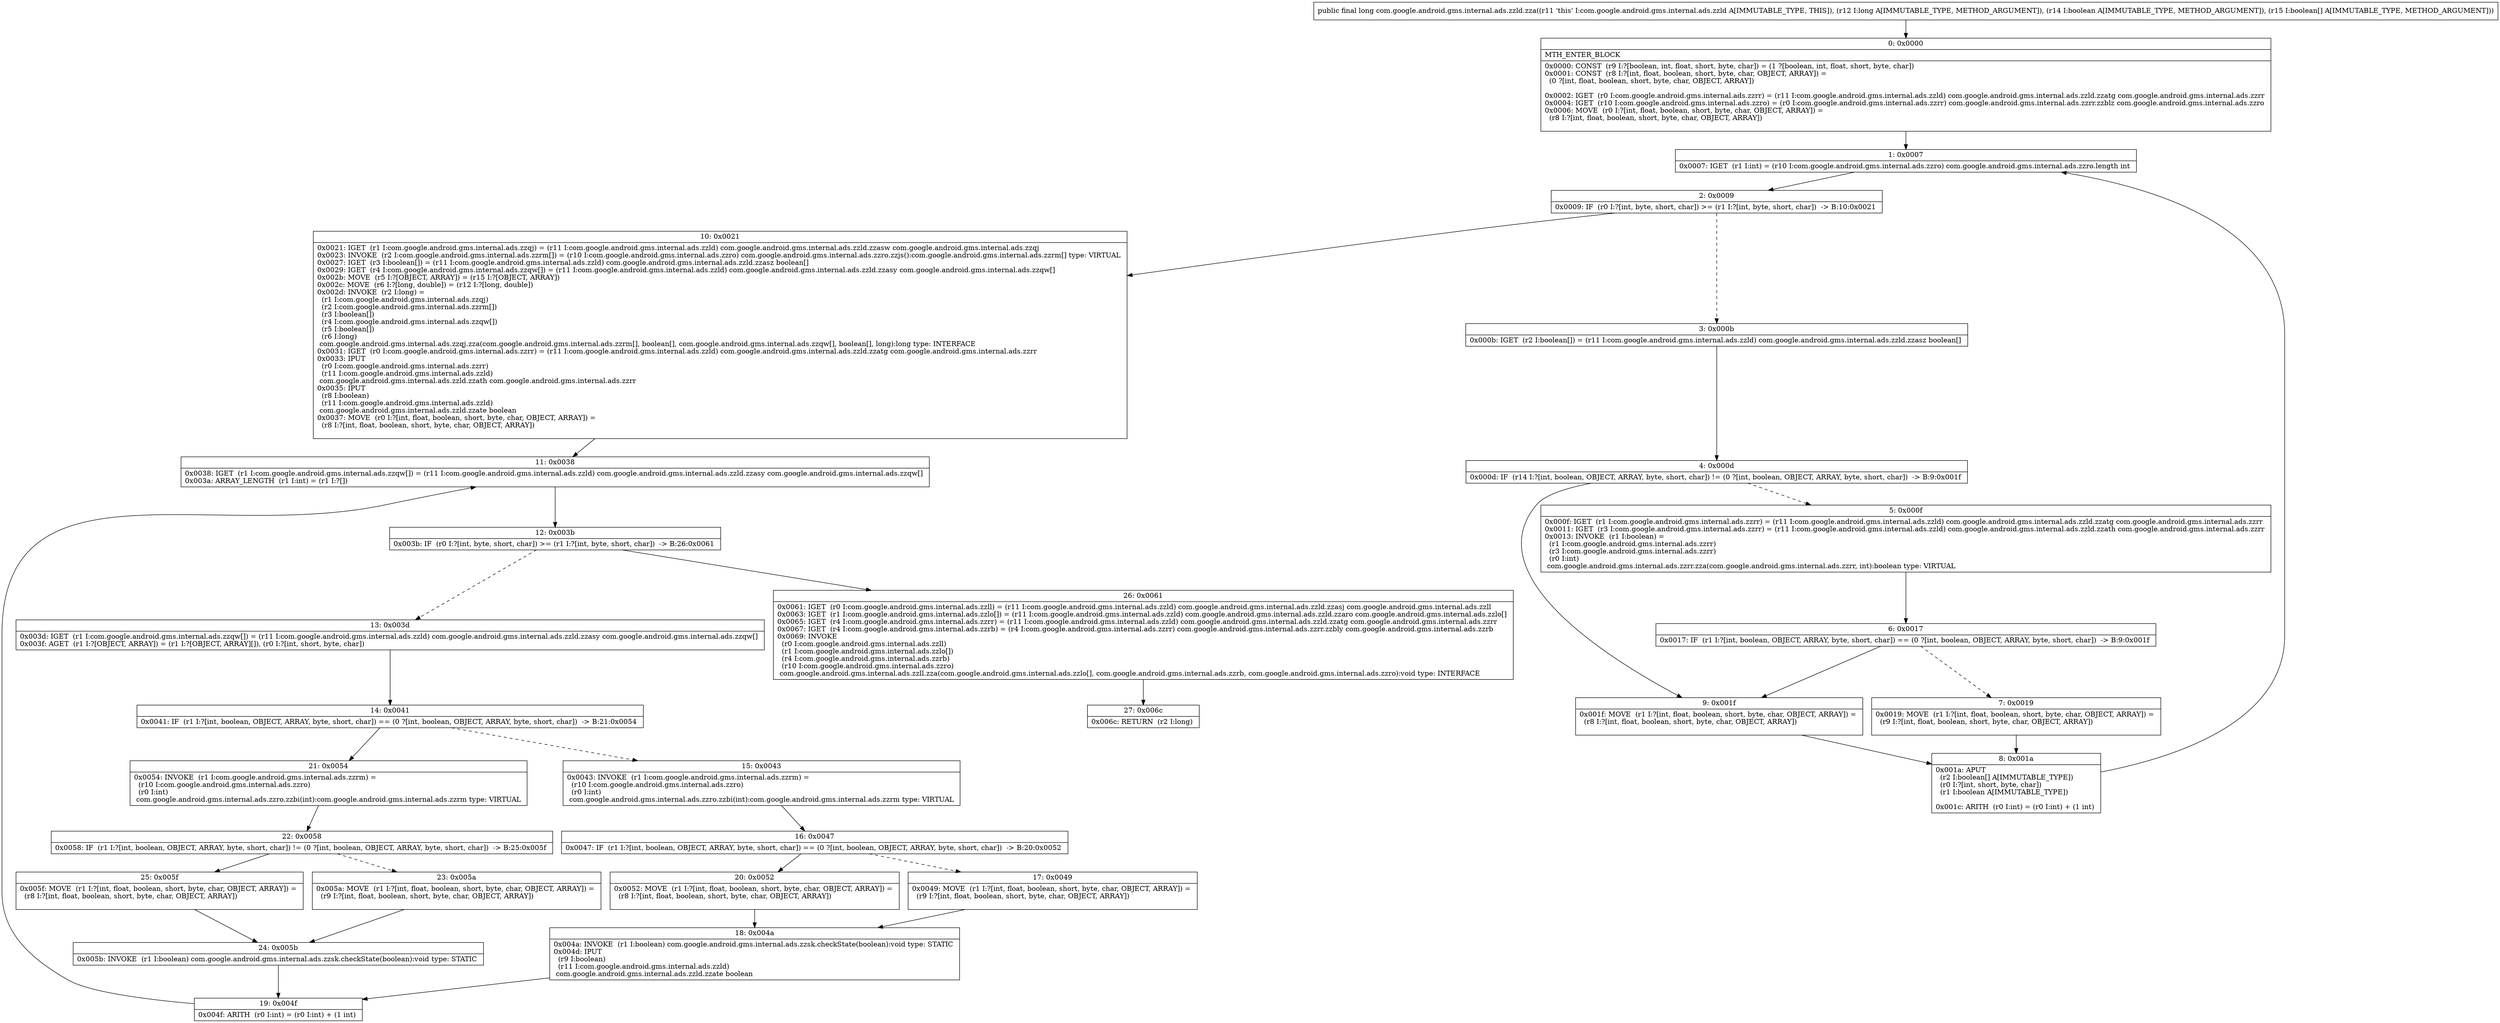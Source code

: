 digraph "CFG forcom.google.android.gms.internal.ads.zzld.zza(JZ[Z)J" {
Node_0 [shape=record,label="{0\:\ 0x0000|MTH_ENTER_BLOCK\l|0x0000: CONST  (r9 I:?[boolean, int, float, short, byte, char]) = (1 ?[boolean, int, float, short, byte, char]) \l0x0001: CONST  (r8 I:?[int, float, boolean, short, byte, char, OBJECT, ARRAY]) = \l  (0 ?[int, float, boolean, short, byte, char, OBJECT, ARRAY])\l \l0x0002: IGET  (r0 I:com.google.android.gms.internal.ads.zzrr) = (r11 I:com.google.android.gms.internal.ads.zzld) com.google.android.gms.internal.ads.zzld.zzatg com.google.android.gms.internal.ads.zzrr \l0x0004: IGET  (r10 I:com.google.android.gms.internal.ads.zzro) = (r0 I:com.google.android.gms.internal.ads.zzrr) com.google.android.gms.internal.ads.zzrr.zzblz com.google.android.gms.internal.ads.zzro \l0x0006: MOVE  (r0 I:?[int, float, boolean, short, byte, char, OBJECT, ARRAY]) = \l  (r8 I:?[int, float, boolean, short, byte, char, OBJECT, ARRAY])\l \l}"];
Node_1 [shape=record,label="{1\:\ 0x0007|0x0007: IGET  (r1 I:int) = (r10 I:com.google.android.gms.internal.ads.zzro) com.google.android.gms.internal.ads.zzro.length int \l}"];
Node_2 [shape=record,label="{2\:\ 0x0009|0x0009: IF  (r0 I:?[int, byte, short, char]) \>= (r1 I:?[int, byte, short, char])  \-\> B:10:0x0021 \l}"];
Node_3 [shape=record,label="{3\:\ 0x000b|0x000b: IGET  (r2 I:boolean[]) = (r11 I:com.google.android.gms.internal.ads.zzld) com.google.android.gms.internal.ads.zzld.zzasz boolean[] \l}"];
Node_4 [shape=record,label="{4\:\ 0x000d|0x000d: IF  (r14 I:?[int, boolean, OBJECT, ARRAY, byte, short, char]) != (0 ?[int, boolean, OBJECT, ARRAY, byte, short, char])  \-\> B:9:0x001f \l}"];
Node_5 [shape=record,label="{5\:\ 0x000f|0x000f: IGET  (r1 I:com.google.android.gms.internal.ads.zzrr) = (r11 I:com.google.android.gms.internal.ads.zzld) com.google.android.gms.internal.ads.zzld.zzatg com.google.android.gms.internal.ads.zzrr \l0x0011: IGET  (r3 I:com.google.android.gms.internal.ads.zzrr) = (r11 I:com.google.android.gms.internal.ads.zzld) com.google.android.gms.internal.ads.zzld.zzath com.google.android.gms.internal.ads.zzrr \l0x0013: INVOKE  (r1 I:boolean) = \l  (r1 I:com.google.android.gms.internal.ads.zzrr)\l  (r3 I:com.google.android.gms.internal.ads.zzrr)\l  (r0 I:int)\l com.google.android.gms.internal.ads.zzrr.zza(com.google.android.gms.internal.ads.zzrr, int):boolean type: VIRTUAL \l}"];
Node_6 [shape=record,label="{6\:\ 0x0017|0x0017: IF  (r1 I:?[int, boolean, OBJECT, ARRAY, byte, short, char]) == (0 ?[int, boolean, OBJECT, ARRAY, byte, short, char])  \-\> B:9:0x001f \l}"];
Node_7 [shape=record,label="{7\:\ 0x0019|0x0019: MOVE  (r1 I:?[int, float, boolean, short, byte, char, OBJECT, ARRAY]) = \l  (r9 I:?[int, float, boolean, short, byte, char, OBJECT, ARRAY])\l \l}"];
Node_8 [shape=record,label="{8\:\ 0x001a|0x001a: APUT  \l  (r2 I:boolean[] A[IMMUTABLE_TYPE])\l  (r0 I:?[int, short, byte, char])\l  (r1 I:boolean A[IMMUTABLE_TYPE])\l \l0x001c: ARITH  (r0 I:int) = (r0 I:int) + (1 int) \l}"];
Node_9 [shape=record,label="{9\:\ 0x001f|0x001f: MOVE  (r1 I:?[int, float, boolean, short, byte, char, OBJECT, ARRAY]) = \l  (r8 I:?[int, float, boolean, short, byte, char, OBJECT, ARRAY])\l \l}"];
Node_10 [shape=record,label="{10\:\ 0x0021|0x0021: IGET  (r1 I:com.google.android.gms.internal.ads.zzqj) = (r11 I:com.google.android.gms.internal.ads.zzld) com.google.android.gms.internal.ads.zzld.zzasw com.google.android.gms.internal.ads.zzqj \l0x0023: INVOKE  (r2 I:com.google.android.gms.internal.ads.zzrm[]) = (r10 I:com.google.android.gms.internal.ads.zzro) com.google.android.gms.internal.ads.zzro.zzjs():com.google.android.gms.internal.ads.zzrm[] type: VIRTUAL \l0x0027: IGET  (r3 I:boolean[]) = (r11 I:com.google.android.gms.internal.ads.zzld) com.google.android.gms.internal.ads.zzld.zzasz boolean[] \l0x0029: IGET  (r4 I:com.google.android.gms.internal.ads.zzqw[]) = (r11 I:com.google.android.gms.internal.ads.zzld) com.google.android.gms.internal.ads.zzld.zzasy com.google.android.gms.internal.ads.zzqw[] \l0x002b: MOVE  (r5 I:?[OBJECT, ARRAY]) = (r15 I:?[OBJECT, ARRAY]) \l0x002c: MOVE  (r6 I:?[long, double]) = (r12 I:?[long, double]) \l0x002d: INVOKE  (r2 I:long) = \l  (r1 I:com.google.android.gms.internal.ads.zzqj)\l  (r2 I:com.google.android.gms.internal.ads.zzrm[])\l  (r3 I:boolean[])\l  (r4 I:com.google.android.gms.internal.ads.zzqw[])\l  (r5 I:boolean[])\l  (r6 I:long)\l com.google.android.gms.internal.ads.zzqj.zza(com.google.android.gms.internal.ads.zzrm[], boolean[], com.google.android.gms.internal.ads.zzqw[], boolean[], long):long type: INTERFACE \l0x0031: IGET  (r0 I:com.google.android.gms.internal.ads.zzrr) = (r11 I:com.google.android.gms.internal.ads.zzld) com.google.android.gms.internal.ads.zzld.zzatg com.google.android.gms.internal.ads.zzrr \l0x0033: IPUT  \l  (r0 I:com.google.android.gms.internal.ads.zzrr)\l  (r11 I:com.google.android.gms.internal.ads.zzld)\l com.google.android.gms.internal.ads.zzld.zzath com.google.android.gms.internal.ads.zzrr \l0x0035: IPUT  \l  (r8 I:boolean)\l  (r11 I:com.google.android.gms.internal.ads.zzld)\l com.google.android.gms.internal.ads.zzld.zzate boolean \l0x0037: MOVE  (r0 I:?[int, float, boolean, short, byte, char, OBJECT, ARRAY]) = \l  (r8 I:?[int, float, boolean, short, byte, char, OBJECT, ARRAY])\l \l}"];
Node_11 [shape=record,label="{11\:\ 0x0038|0x0038: IGET  (r1 I:com.google.android.gms.internal.ads.zzqw[]) = (r11 I:com.google.android.gms.internal.ads.zzld) com.google.android.gms.internal.ads.zzld.zzasy com.google.android.gms.internal.ads.zzqw[] \l0x003a: ARRAY_LENGTH  (r1 I:int) = (r1 I:?[]) \l}"];
Node_12 [shape=record,label="{12\:\ 0x003b|0x003b: IF  (r0 I:?[int, byte, short, char]) \>= (r1 I:?[int, byte, short, char])  \-\> B:26:0x0061 \l}"];
Node_13 [shape=record,label="{13\:\ 0x003d|0x003d: IGET  (r1 I:com.google.android.gms.internal.ads.zzqw[]) = (r11 I:com.google.android.gms.internal.ads.zzld) com.google.android.gms.internal.ads.zzld.zzasy com.google.android.gms.internal.ads.zzqw[] \l0x003f: AGET  (r1 I:?[OBJECT, ARRAY]) = (r1 I:?[OBJECT, ARRAY][]), (r0 I:?[int, short, byte, char]) \l}"];
Node_14 [shape=record,label="{14\:\ 0x0041|0x0041: IF  (r1 I:?[int, boolean, OBJECT, ARRAY, byte, short, char]) == (0 ?[int, boolean, OBJECT, ARRAY, byte, short, char])  \-\> B:21:0x0054 \l}"];
Node_15 [shape=record,label="{15\:\ 0x0043|0x0043: INVOKE  (r1 I:com.google.android.gms.internal.ads.zzrm) = \l  (r10 I:com.google.android.gms.internal.ads.zzro)\l  (r0 I:int)\l com.google.android.gms.internal.ads.zzro.zzbi(int):com.google.android.gms.internal.ads.zzrm type: VIRTUAL \l}"];
Node_16 [shape=record,label="{16\:\ 0x0047|0x0047: IF  (r1 I:?[int, boolean, OBJECT, ARRAY, byte, short, char]) == (0 ?[int, boolean, OBJECT, ARRAY, byte, short, char])  \-\> B:20:0x0052 \l}"];
Node_17 [shape=record,label="{17\:\ 0x0049|0x0049: MOVE  (r1 I:?[int, float, boolean, short, byte, char, OBJECT, ARRAY]) = \l  (r9 I:?[int, float, boolean, short, byte, char, OBJECT, ARRAY])\l \l}"];
Node_18 [shape=record,label="{18\:\ 0x004a|0x004a: INVOKE  (r1 I:boolean) com.google.android.gms.internal.ads.zzsk.checkState(boolean):void type: STATIC \l0x004d: IPUT  \l  (r9 I:boolean)\l  (r11 I:com.google.android.gms.internal.ads.zzld)\l com.google.android.gms.internal.ads.zzld.zzate boolean \l}"];
Node_19 [shape=record,label="{19\:\ 0x004f|0x004f: ARITH  (r0 I:int) = (r0 I:int) + (1 int) \l}"];
Node_20 [shape=record,label="{20\:\ 0x0052|0x0052: MOVE  (r1 I:?[int, float, boolean, short, byte, char, OBJECT, ARRAY]) = \l  (r8 I:?[int, float, boolean, short, byte, char, OBJECT, ARRAY])\l \l}"];
Node_21 [shape=record,label="{21\:\ 0x0054|0x0054: INVOKE  (r1 I:com.google.android.gms.internal.ads.zzrm) = \l  (r10 I:com.google.android.gms.internal.ads.zzro)\l  (r0 I:int)\l com.google.android.gms.internal.ads.zzro.zzbi(int):com.google.android.gms.internal.ads.zzrm type: VIRTUAL \l}"];
Node_22 [shape=record,label="{22\:\ 0x0058|0x0058: IF  (r1 I:?[int, boolean, OBJECT, ARRAY, byte, short, char]) != (0 ?[int, boolean, OBJECT, ARRAY, byte, short, char])  \-\> B:25:0x005f \l}"];
Node_23 [shape=record,label="{23\:\ 0x005a|0x005a: MOVE  (r1 I:?[int, float, boolean, short, byte, char, OBJECT, ARRAY]) = \l  (r9 I:?[int, float, boolean, short, byte, char, OBJECT, ARRAY])\l \l}"];
Node_24 [shape=record,label="{24\:\ 0x005b|0x005b: INVOKE  (r1 I:boolean) com.google.android.gms.internal.ads.zzsk.checkState(boolean):void type: STATIC \l}"];
Node_25 [shape=record,label="{25\:\ 0x005f|0x005f: MOVE  (r1 I:?[int, float, boolean, short, byte, char, OBJECT, ARRAY]) = \l  (r8 I:?[int, float, boolean, short, byte, char, OBJECT, ARRAY])\l \l}"];
Node_26 [shape=record,label="{26\:\ 0x0061|0x0061: IGET  (r0 I:com.google.android.gms.internal.ads.zzll) = (r11 I:com.google.android.gms.internal.ads.zzld) com.google.android.gms.internal.ads.zzld.zzasj com.google.android.gms.internal.ads.zzll \l0x0063: IGET  (r1 I:com.google.android.gms.internal.ads.zzlo[]) = (r11 I:com.google.android.gms.internal.ads.zzld) com.google.android.gms.internal.ads.zzld.zzaro com.google.android.gms.internal.ads.zzlo[] \l0x0065: IGET  (r4 I:com.google.android.gms.internal.ads.zzrr) = (r11 I:com.google.android.gms.internal.ads.zzld) com.google.android.gms.internal.ads.zzld.zzatg com.google.android.gms.internal.ads.zzrr \l0x0067: IGET  (r4 I:com.google.android.gms.internal.ads.zzrb) = (r4 I:com.google.android.gms.internal.ads.zzrr) com.google.android.gms.internal.ads.zzrr.zzbly com.google.android.gms.internal.ads.zzrb \l0x0069: INVOKE  \l  (r0 I:com.google.android.gms.internal.ads.zzll)\l  (r1 I:com.google.android.gms.internal.ads.zzlo[])\l  (r4 I:com.google.android.gms.internal.ads.zzrb)\l  (r10 I:com.google.android.gms.internal.ads.zzro)\l com.google.android.gms.internal.ads.zzll.zza(com.google.android.gms.internal.ads.zzlo[], com.google.android.gms.internal.ads.zzrb, com.google.android.gms.internal.ads.zzro):void type: INTERFACE \l}"];
Node_27 [shape=record,label="{27\:\ 0x006c|0x006c: RETURN  (r2 I:long) \l}"];
MethodNode[shape=record,label="{public final long com.google.android.gms.internal.ads.zzld.zza((r11 'this' I:com.google.android.gms.internal.ads.zzld A[IMMUTABLE_TYPE, THIS]), (r12 I:long A[IMMUTABLE_TYPE, METHOD_ARGUMENT]), (r14 I:boolean A[IMMUTABLE_TYPE, METHOD_ARGUMENT]), (r15 I:boolean[] A[IMMUTABLE_TYPE, METHOD_ARGUMENT])) }"];
MethodNode -> Node_0;
Node_0 -> Node_1;
Node_1 -> Node_2;
Node_2 -> Node_3[style=dashed];
Node_2 -> Node_10;
Node_3 -> Node_4;
Node_4 -> Node_5[style=dashed];
Node_4 -> Node_9;
Node_5 -> Node_6;
Node_6 -> Node_7[style=dashed];
Node_6 -> Node_9;
Node_7 -> Node_8;
Node_8 -> Node_1;
Node_9 -> Node_8;
Node_10 -> Node_11;
Node_11 -> Node_12;
Node_12 -> Node_13[style=dashed];
Node_12 -> Node_26;
Node_13 -> Node_14;
Node_14 -> Node_15[style=dashed];
Node_14 -> Node_21;
Node_15 -> Node_16;
Node_16 -> Node_17[style=dashed];
Node_16 -> Node_20;
Node_17 -> Node_18;
Node_18 -> Node_19;
Node_19 -> Node_11;
Node_20 -> Node_18;
Node_21 -> Node_22;
Node_22 -> Node_23[style=dashed];
Node_22 -> Node_25;
Node_23 -> Node_24;
Node_24 -> Node_19;
Node_25 -> Node_24;
Node_26 -> Node_27;
}

